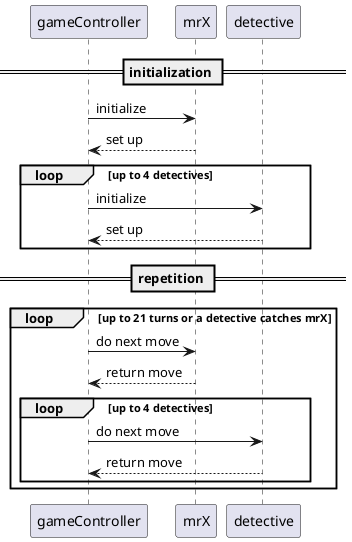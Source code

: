 @startuml

== initialization ==

gameController -> mrX: initialize
gameController <-- mrX: set up

loop up to 4 detectives
  gameController -> detective: initialize
  gameController <-- detective: set up
end

== repetition ==

loop up to 21 turns or a detective catches mrX

  gameController -> mrX: do next move
  gameController <-- mrX: return move

  loop up to 4 detectives
    gameController -> detective: do next move
    gameController <-- detective: return move
  end

end

@enduml